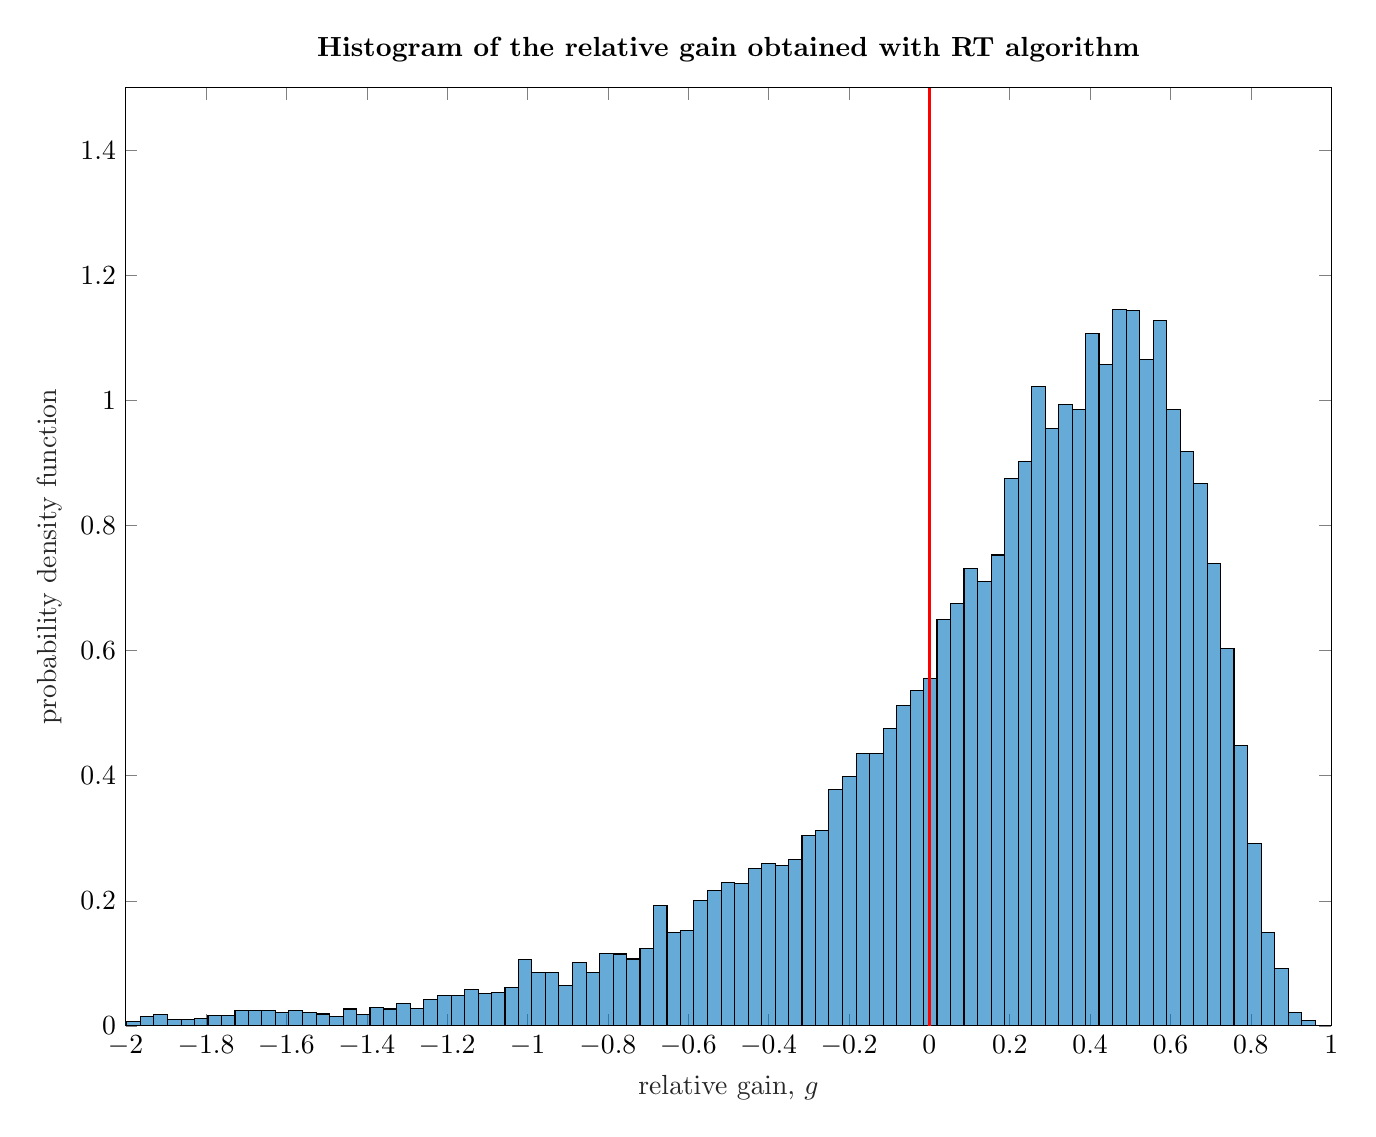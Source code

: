 % This file was created by matlab2tikz.
%
%The latest updates can be retrieved from
%  http://www.mathworks.com/matlabcentral/fileexchange/22022-matlab2tikz-matlab2tikz
%where you can also make suggestions and rate matlab2tikz.
%
\definecolor{mycolor1}{rgb}{0.0,0.447,0.741}%
%
\begin{tikzpicture}

\begin{axis}[%
width=6.028in,
height=4.69in,
at={(1.011in,0.706in)},
scale only axis,
xmin=-2,
xmax=1,
xlabel style={font=\color{white!15!black}},
xlabel={relative gain, $g$},
ymin=0,
ymax=1.5,
ylabel style={font=\color{white!15!black}},
ylabel={probability density function},
axis background/.style={fill=white},
title style={font=\bfseries},
title={Histogram of the relative gain obtained with RT algorithm}
]
\addplot[ybar interval, fill=mycolor1, fill opacity=0.6, draw=black, area legend] table[row sep=crcr] {%
x	y\\
-5.76	0.001\\
-5.726	0\\
-5.693	0\\
-5.659	0\\
-5.626	0\\
-5.592	0\\
-5.558	0\\
-5.525	0\\
-5.491	0\\
-5.458	0\\
-5.424	0\\
-5.39	0\\
-5.357	0\\
-5.323	0\\
-5.29	0\\
-5.256	0\\
-5.222	0.001\\
-5.189	0.001\\
-5.155	0\\
-5.122	0\\
-5.088	0\\
-5.054	0\\
-5.021	0\\
-4.987	0\\
-4.954	0\\
-4.92	0\\
-4.886	0\\
-4.853	0\\
-4.819	0\\
-4.786	0\\
-4.752	0\\
-4.718	0\\
-4.685	0\\
-4.651	0\\
-4.618	0\\
-4.584	0\\
-4.55	0\\
-4.517	0\\
-4.483	0\\
-4.45	0.001\\
-4.416	0\\
-4.382	0\\
-4.349	0.003\\
-4.315	0\\
-4.282	0\\
-4.248	0\\
-4.214	0.003\\
-4.181	0\\
-4.147	0\\
-4.114	0\\
-4.08	0\\
-4.046	0\\
-4.013	0\\
-3.979	0\\
-3.946	0\\
-3.912	0\\
-3.878	0\\
-3.845	0.001\\
-3.811	0.001\\
-3.778	0.001\\
-3.744	0\\
-3.71	0\\
-3.677	0.001\\
-3.643	0.001\\
-3.61	0.001\\
-3.576	0.001\\
-3.542	0\\
-3.509	0.001\\
-3.475	0\\
-3.442	0\\
-3.408	0\\
-3.374	0.001\\
-3.341	0\\
-3.307	0.001\\
-3.274	0\\
-3.24	0.006\\
-3.206	0.003\\
-3.173	0.001\\
-3.139	0\\
-3.106	0\\
-3.072	0.003\\
-3.038	0.003\\
-3.005	0.001\\
-2.971	0.001\\
-2.938	0.003\\
-2.904	0.003\\
-2.87	0.001\\
-2.837	0.004\\
-2.803	0.009\\
-2.77	0.003\\
-2.736	0.001\\
-2.702	0\\
-2.669	0.007\\
-2.635	0.003\\
-2.602	0.004\\
-2.568	0.004\\
-2.534	0.004\\
-2.501	0.006\\
-2.467	0\\
-2.434	0.006\\
-2.4	0.004\\
-2.366	0.009\\
-2.333	0.006\\
-2.299	0.009\\
-2.266	0.004\\
-2.232	0.006\\
-2.198	0.009\\
-2.165	0.012\\
-2.131	0.004\\
-2.098	0.007\\
-2.064	0.004\\
-2.03	0.007\\
-1.997	0.007\\
-1.963	0.015\\
-1.93	0.018\\
-1.896	0.01\\
-1.862	0.01\\
-1.829	0.012\\
-1.795	0.016\\
-1.762	0.016\\
-1.728	0.024\\
-1.694	0.025\\
-1.661	0.024\\
-1.627	0.021\\
-1.594	0.025\\
-1.56	0.021\\
-1.526	0.019\\
-1.493	0.015\\
-1.459	0.027\\
-1.426	0.018\\
-1.392	0.03\\
-1.358	0.027\\
-1.325	0.036\\
-1.291	0.028\\
-1.258	0.042\\
-1.224	0.048\\
-1.19	0.049\\
-1.157	0.058\\
-1.123	0.052\\
-1.09	0.054\\
-1.056	0.061\\
-1.022	0.106\\
-0.989	0.085\\
-0.955	0.085\\
-0.922	0.064\\
-0.888	0.101\\
-0.854	0.086\\
-0.821	0.116\\
-0.787	0.115\\
-0.754	0.107\\
-0.72	0.124\\
-0.686	0.192\\
-0.653	0.15\\
-0.619	0.152\\
-0.586	0.201\\
-0.552	0.216\\
-0.518	0.229\\
-0.485	0.228\\
-0.451	0.251\\
-0.418	0.26\\
-0.384	0.256\\
-0.35	0.266\\
-0.317	0.304\\
-0.283	0.313\\
-0.25	0.378\\
-0.216	0.399\\
-0.182	0.436\\
-0.149	0.436\\
-0.115	0.476\\
-0.082	0.512\\
-0.048	0.536\\
-0.014	0.555\\
0.019	0.65\\
0.053	0.676\\
0.086	0.732\\
0.12	0.711\\
0.154	0.753\\
0.187	0.876\\
0.221	0.902\\
0.254	1.022\\
0.288	0.955\\
0.322	0.994\\
0.355	0.985\\
0.389	1.107\\
0.422	1.057\\
0.456	1.146\\
0.49	1.144\\
0.523	1.065\\
0.557	1.128\\
0.59	0.985\\
0.624	0.918\\
0.658	0.868\\
0.691	0.74\\
0.725	0.603\\
0.758	0.448\\
0.792	0.292\\
0.826	0.15\\
0.859	0.092\\
0.893	0.021\\
0.926	0.009\\
0.96	0.009\\
};
\addplot [color=red, line width=1.0pt, forget plot]
  table[row sep=crcr]{%
0	0\\
0	1.5\\
};
\end{axis}
\end{tikzpicture}%